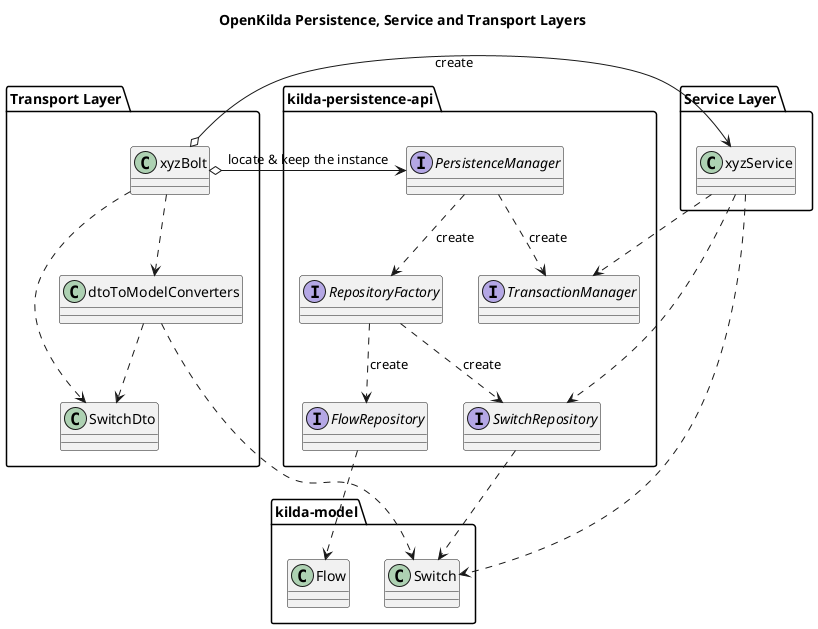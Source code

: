@startuml
title OpenKilda Persistence, Service and Transport Layers

package "kilda-model" {
    class Flow
    class Switch
}

package "kilda-persistence-api" {
    interface PersistenceManager
    interface TransactionManager
    interface RepositoryFactory
    interface FlowRepository
    interface SwitchRepository

    PersistenceManager ..> TransactionManager : create
    PersistenceManager ..> RepositoryFactory : create

    RepositoryFactory ..> FlowRepository : create
    RepositoryFactory ..> SwitchRepository : create

    FlowRepository ..> Flow
    SwitchRepository ..> Switch
}

package "Service Layer" {
    class xyzService

    xyzService ..> Switch
    xyzService ..> TransactionManager
    xyzService ..> SwitchRepository
}

package "Transport Layer" {
    class xyzBolt
    class dtoToModelConverters
    class SwitchDto

    xyzBolt o-> "PersistenceManager" : locate & keep the instance
    xyzBolt o-> xyzService : create
    xyzBolt ..> dtoToModelConverters
    xyzBolt ..> SwitchDto
    dtoToModelConverters ..> Switch
    dtoToModelConverters ..> SwitchDto
}
@enduml